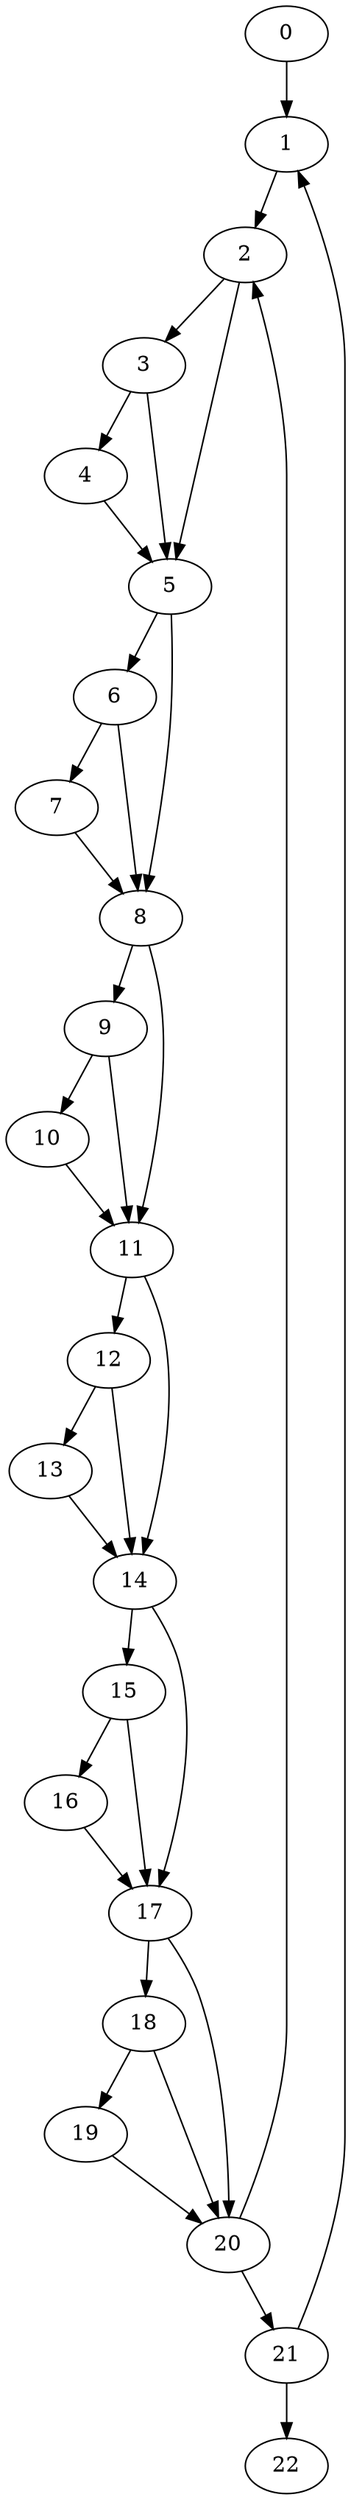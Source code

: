 digraph {
	0
	1
	2
	3
	4
	5
	6
	7
	8
	9
	10
	11
	12
	13
	14
	15
	16
	17
	18
	19
	20
	21
	22
	10 -> 11
	8 -> 11
	9 -> 11
	17 -> 18
	2 -> 3
	2 -> 5
	3 -> 5
	4 -> 5
	6 -> 7
	9 -> 10
	20 -> 21
	1 -> 2
	20 -> 2
	5 -> 8
	6 -> 8
	7 -> 8
	15 -> 16
	14 -> 17
	15 -> 17
	16 -> 17
	17 -> 20
	18 -> 20
	19 -> 20
	14 -> 15
	18 -> 19
	21 -> 22
	3 -> 4
	5 -> 6
	8 -> 9
	12 -> 13
	11 -> 14
	12 -> 14
	13 -> 14
	0 -> 1
	21 -> 1
	11 -> 12
}
